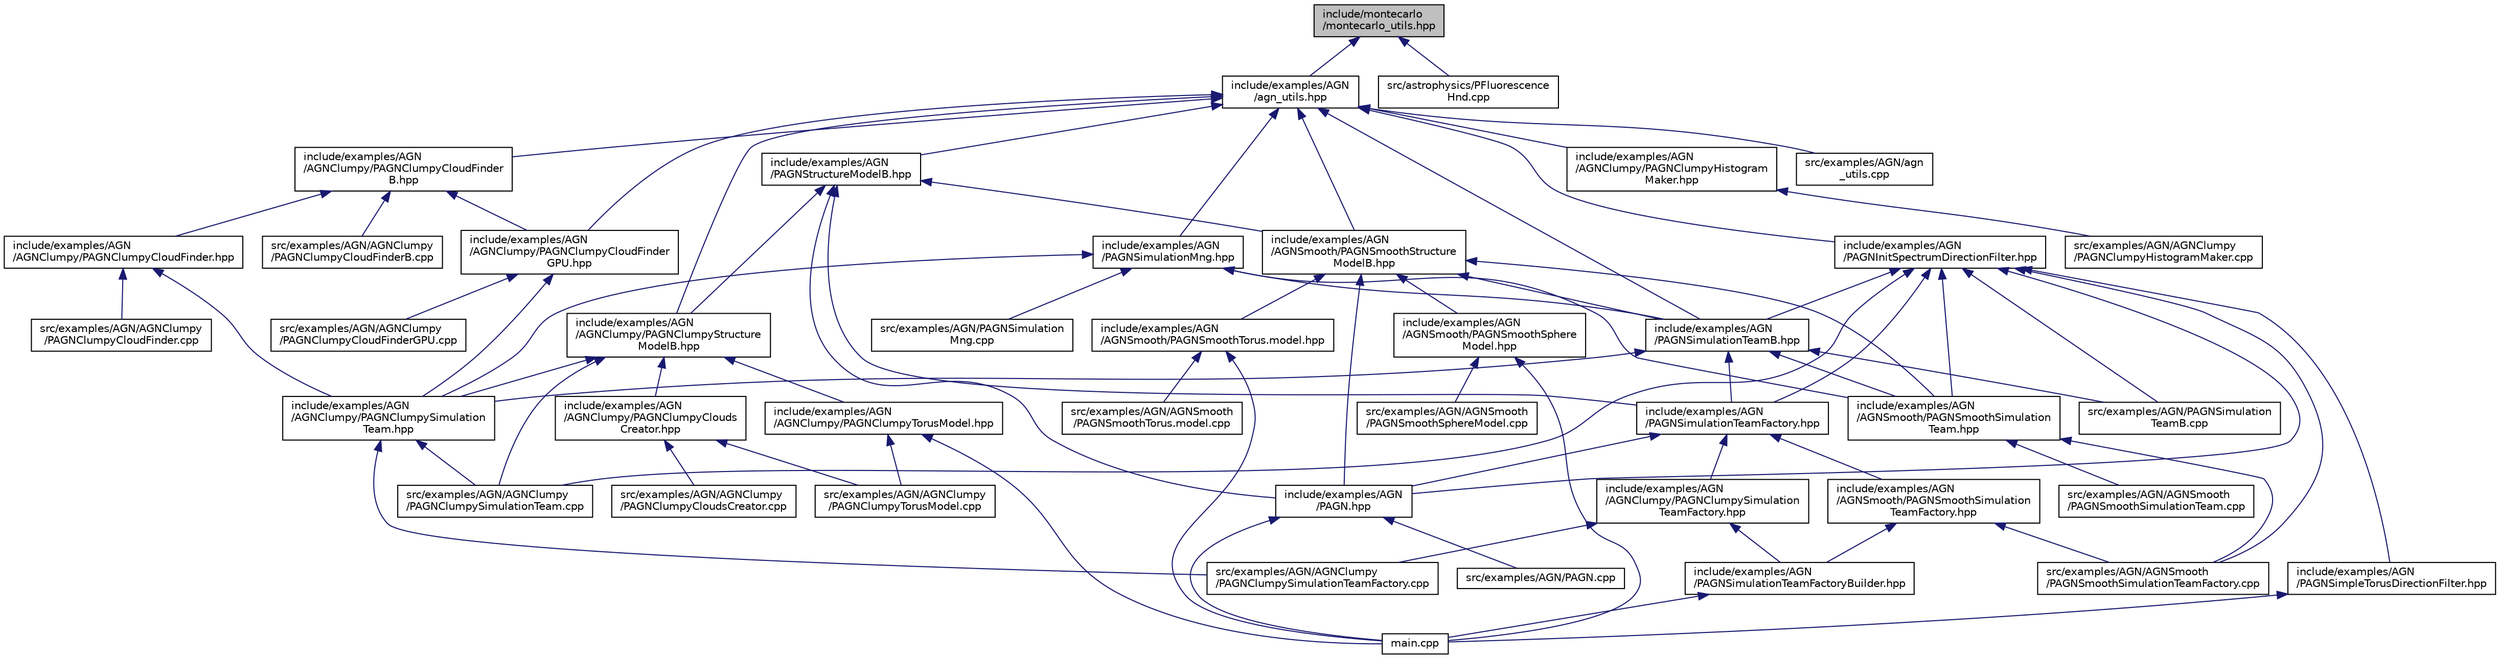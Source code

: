 digraph "include/montecarlo/montecarlo_utils.hpp"
{
 // LATEX_PDF_SIZE
  edge [fontname="Helvetica",fontsize="10",labelfontname="Helvetica",labelfontsize="10"];
  node [fontname="Helvetica",fontsize="10",shape=record];
  Node1 [label="include/montecarlo\l/montecarlo_utils.hpp",height=0.2,width=0.4,color="black", fillcolor="grey75", style="filled", fontcolor="black",tooltip=" "];
  Node1 -> Node2 [dir="back",color="midnightblue",fontsize="10",style="solid",fontname="Helvetica"];
  Node2 [label="include/examples/AGN\l/agn_utils.hpp",height=0.2,width=0.4,color="black", fillcolor="white", style="filled",URL="$agn__utils_8hpp.html",tooltip="This file contains all the utilities needed by the agn x-ray spectrum models, provided in this applic..."];
  Node2 -> Node3 [dir="back",color="midnightblue",fontsize="10",style="solid",fontname="Helvetica"];
  Node3 [label="include/examples/AGN\l/AGNClumpy/PAGNClumpyCloudFinder\lB.hpp",height=0.2,width=0.4,color="black", fillcolor="white", style="filled",URL="$_p_a_g_n_clumpy_cloud_finder_b_8hpp.html",tooltip=" "];
  Node3 -> Node4 [dir="back",color="midnightblue",fontsize="10",style="solid",fontname="Helvetica"];
  Node4 [label="include/examples/AGN\l/AGNClumpy/PAGNClumpyCloudFinder.hpp",height=0.2,width=0.4,color="black", fillcolor="white", style="filled",URL="$_p_a_g_n_clumpy_cloud_finder_8hpp.html",tooltip=" "];
  Node4 -> Node5 [dir="back",color="midnightblue",fontsize="10",style="solid",fontname="Helvetica"];
  Node5 [label="include/examples/AGN\l/AGNClumpy/PAGNClumpySimulation\lTeam.hpp",height=0.2,width=0.4,color="black", fillcolor="white", style="filled",URL="$_p_a_g_n_clumpy_simulation_team_8hpp.html",tooltip=" "];
  Node5 -> Node6 [dir="back",color="midnightblue",fontsize="10",style="solid",fontname="Helvetica"];
  Node6 [label="src/examples/AGN/AGNClumpy\l/PAGNClumpySimulationTeam.cpp",height=0.2,width=0.4,color="black", fillcolor="white", style="filled",URL="$_p_a_g_n_clumpy_simulation_team_8cpp.html",tooltip=" "];
  Node5 -> Node7 [dir="back",color="midnightblue",fontsize="10",style="solid",fontname="Helvetica"];
  Node7 [label="src/examples/AGN/AGNClumpy\l/PAGNClumpySimulationTeamFactory.cpp",height=0.2,width=0.4,color="black", fillcolor="white", style="filled",URL="$_p_a_g_n_clumpy_simulation_team_factory_8cpp.html",tooltip=" "];
  Node4 -> Node8 [dir="back",color="midnightblue",fontsize="10",style="solid",fontname="Helvetica"];
  Node8 [label="src/examples/AGN/AGNClumpy\l/PAGNClumpyCloudFinder.cpp",height=0.2,width=0.4,color="black", fillcolor="white", style="filled",URL="$_p_a_g_n_clumpy_cloud_finder_8cpp.html",tooltip=" "];
  Node3 -> Node9 [dir="back",color="midnightblue",fontsize="10",style="solid",fontname="Helvetica"];
  Node9 [label="include/examples/AGN\l/AGNClumpy/PAGNClumpyCloudFinder\lGPU.hpp",height=0.2,width=0.4,color="black", fillcolor="white", style="filled",URL="$_p_a_g_n_clumpy_cloud_finder_g_p_u_8hpp.html",tooltip=" "];
  Node9 -> Node5 [dir="back",color="midnightblue",fontsize="10",style="solid",fontname="Helvetica"];
  Node9 -> Node10 [dir="back",color="midnightblue",fontsize="10",style="solid",fontname="Helvetica"];
  Node10 [label="src/examples/AGN/AGNClumpy\l/PAGNClumpyCloudFinderGPU.cpp",height=0.2,width=0.4,color="black", fillcolor="white", style="filled",URL="$_p_a_g_n_clumpy_cloud_finder_g_p_u_8cpp.html",tooltip=" "];
  Node3 -> Node11 [dir="back",color="midnightblue",fontsize="10",style="solid",fontname="Helvetica"];
  Node11 [label="src/examples/AGN/AGNClumpy\l/PAGNClumpyCloudFinderB.cpp",height=0.2,width=0.4,color="black", fillcolor="white", style="filled",URL="$_p_a_g_n_clumpy_cloud_finder_b_8cpp.html",tooltip=" "];
  Node2 -> Node9 [dir="back",color="midnightblue",fontsize="10",style="solid",fontname="Helvetica"];
  Node2 -> Node12 [dir="back",color="midnightblue",fontsize="10",style="solid",fontname="Helvetica"];
  Node12 [label="include/examples/AGN\l/AGNClumpy/PAGNClumpyStructure\lModelB.hpp",height=0.2,width=0.4,color="black", fillcolor="white", style="filled",URL="$_p_a_g_n_clumpy_structure_model_b_8hpp.html",tooltip=" "];
  Node12 -> Node13 [dir="back",color="midnightblue",fontsize="10",style="solid",fontname="Helvetica"];
  Node13 [label="include/examples/AGN\l/AGNClumpy/PAGNClumpyClouds\lCreator.hpp",height=0.2,width=0.4,color="black", fillcolor="white", style="filled",URL="$_p_a_g_n_clumpy_clouds_creator_8hpp.html",tooltip=" "];
  Node13 -> Node14 [dir="back",color="midnightblue",fontsize="10",style="solid",fontname="Helvetica"];
  Node14 [label="src/examples/AGN/AGNClumpy\l/PAGNClumpyCloudsCreator.cpp",height=0.2,width=0.4,color="black", fillcolor="white", style="filled",URL="$_p_a_g_n_clumpy_clouds_creator_8cpp.html",tooltip=" "];
  Node13 -> Node15 [dir="back",color="midnightblue",fontsize="10",style="solid",fontname="Helvetica"];
  Node15 [label="src/examples/AGN/AGNClumpy\l/PAGNClumpyTorusModel.cpp",height=0.2,width=0.4,color="black", fillcolor="white", style="filled",URL="$_p_a_g_n_clumpy_torus_model_8cpp.html",tooltip=" "];
  Node12 -> Node5 [dir="back",color="midnightblue",fontsize="10",style="solid",fontname="Helvetica"];
  Node12 -> Node16 [dir="back",color="midnightblue",fontsize="10",style="solid",fontname="Helvetica"];
  Node16 [label="include/examples/AGN\l/AGNClumpy/PAGNClumpyTorusModel.hpp",height=0.2,width=0.4,color="black", fillcolor="white", style="filled",URL="$_p_a_g_n_clumpy_torus_model_8hpp.html",tooltip=" "];
  Node16 -> Node17 [dir="back",color="midnightblue",fontsize="10",style="solid",fontname="Helvetica"];
  Node17 [label="main.cpp",height=0.2,width=0.4,color="black", fillcolor="white", style="filled",URL="$main_8cpp.html",tooltip="This example shows how to use the fluorescence simulator object."];
  Node16 -> Node15 [dir="back",color="midnightblue",fontsize="10",style="solid",fontname="Helvetica"];
  Node12 -> Node6 [dir="back",color="midnightblue",fontsize="10",style="solid",fontname="Helvetica"];
  Node2 -> Node18 [dir="back",color="midnightblue",fontsize="10",style="solid",fontname="Helvetica"];
  Node18 [label="include/examples/AGN\l/AGNClumpy/PAGNClumpyHistogram\lMaker.hpp",height=0.2,width=0.4,color="black", fillcolor="white", style="filled",URL="$_p_a_g_n_clumpy_histogram_maker_8hpp.html",tooltip=" "];
  Node18 -> Node19 [dir="back",color="midnightblue",fontsize="10",style="solid",fontname="Helvetica"];
  Node19 [label="src/examples/AGN/AGNClumpy\l/PAGNClumpyHistogramMaker.cpp",height=0.2,width=0.4,color="black", fillcolor="white", style="filled",URL="$_p_a_g_n_clumpy_histogram_maker_8cpp.html",tooltip=" "];
  Node2 -> Node20 [dir="back",color="midnightblue",fontsize="10",style="solid",fontname="Helvetica"];
  Node20 [label="include/examples/AGN\l/AGNSmooth/PAGNSmoothStructure\lModelB.hpp",height=0.2,width=0.4,color="black", fillcolor="white", style="filled",URL="$_p_a_g_n_smooth_structure_model_b_8hpp.html",tooltip="This file contains the declaration of the PSimpleAGNStrucure model abstract base class."];
  Node20 -> Node21 [dir="back",color="midnightblue",fontsize="10",style="solid",fontname="Helvetica"];
  Node21 [label="include/examples/AGN\l/AGNSmooth/PAGNSmoothSimulation\lTeam.hpp",height=0.2,width=0.4,color="black", fillcolor="white", style="filled",URL="$_p_a_g_n_smooth_simulation_team_8hpp.html",tooltip=" "];
  Node21 -> Node22 [dir="back",color="midnightblue",fontsize="10",style="solid",fontname="Helvetica"];
  Node22 [label="src/examples/AGN/AGNSmooth\l/PAGNSmoothSimulationTeam.cpp",height=0.2,width=0.4,color="black", fillcolor="white", style="filled",URL="$_p_a_g_n_smooth_simulation_team_8cpp.html",tooltip=" "];
  Node21 -> Node23 [dir="back",color="midnightblue",fontsize="10",style="solid",fontname="Helvetica"];
  Node23 [label="src/examples/AGN/AGNSmooth\l/PAGNSmoothSimulationTeamFactory.cpp",height=0.2,width=0.4,color="black", fillcolor="white", style="filled",URL="$_p_a_g_n_smooth_simulation_team_factory_8cpp.html",tooltip=" "];
  Node20 -> Node24 [dir="back",color="midnightblue",fontsize="10",style="solid",fontname="Helvetica"];
  Node24 [label="include/examples/AGN\l/AGNSmooth/PAGNSmoothSphere\lModel.hpp",height=0.2,width=0.4,color="black", fillcolor="white", style="filled",URL="$_p_a_g_n_smooth_sphere_model_8hpp.html",tooltip=" "];
  Node24 -> Node17 [dir="back",color="midnightblue",fontsize="10",style="solid",fontname="Helvetica"];
  Node24 -> Node25 [dir="back",color="midnightblue",fontsize="10",style="solid",fontname="Helvetica"];
  Node25 [label="src/examples/AGN/AGNSmooth\l/PAGNSmoothSphereModel.cpp",height=0.2,width=0.4,color="black", fillcolor="white", style="filled",URL="$_p_a_g_n_smooth_sphere_model_8cpp.html",tooltip=" "];
  Node20 -> Node26 [dir="back",color="midnightblue",fontsize="10",style="solid",fontname="Helvetica"];
  Node26 [label="include/examples/AGN\l/AGNSmooth/PAGNSmoothTorus.model.hpp",height=0.2,width=0.4,color="black", fillcolor="white", style="filled",URL="$_p_a_g_n_smooth_torus_8model_8hpp.html",tooltip=" "];
  Node26 -> Node17 [dir="back",color="midnightblue",fontsize="10",style="solid",fontname="Helvetica"];
  Node26 -> Node27 [dir="back",color="midnightblue",fontsize="10",style="solid",fontname="Helvetica"];
  Node27 [label="src/examples/AGN/AGNSmooth\l/PAGNSmoothTorus.model.cpp",height=0.2,width=0.4,color="black", fillcolor="white", style="filled",URL="$_p_a_g_n_smooth_torus_8model_8cpp.html",tooltip=" "];
  Node20 -> Node28 [dir="back",color="midnightblue",fontsize="10",style="solid",fontname="Helvetica"];
  Node28 [label="include/examples/AGN\l/PAGN.hpp",height=0.2,width=0.4,color="black", fillcolor="white", style="filled",URL="$_p_a_g_n_8hpp.html",tooltip=" "];
  Node28 -> Node17 [dir="back",color="midnightblue",fontsize="10",style="solid",fontname="Helvetica"];
  Node28 -> Node29 [dir="back",color="midnightblue",fontsize="10",style="solid",fontname="Helvetica"];
  Node29 [label="src/examples/AGN/PAGN.cpp",height=0.2,width=0.4,color="black", fillcolor="white", style="filled",URL="$_p_a_g_n_8cpp.html",tooltip=" "];
  Node20 -> Node30 [dir="back",color="midnightblue",fontsize="10",style="solid",fontname="Helvetica"];
  Node30 [label="include/examples/AGN\l/PAGNSimulationTeamB.hpp",height=0.2,width=0.4,color="black", fillcolor="white", style="filled",URL="$_p_a_g_n_simulation_team_b_8hpp.html",tooltip=" "];
  Node30 -> Node5 [dir="back",color="midnightblue",fontsize="10",style="solid",fontname="Helvetica"];
  Node30 -> Node21 [dir="back",color="midnightblue",fontsize="10",style="solid",fontname="Helvetica"];
  Node30 -> Node31 [dir="back",color="midnightblue",fontsize="10",style="solid",fontname="Helvetica"];
  Node31 [label="include/examples/AGN\l/PAGNSimulationTeamFactory.hpp",height=0.2,width=0.4,color="black", fillcolor="white", style="filled",URL="$_p_a_g_n_simulation_team_factory_8hpp.html",tooltip=" "];
  Node31 -> Node32 [dir="back",color="midnightblue",fontsize="10",style="solid",fontname="Helvetica"];
  Node32 [label="include/examples/AGN\l/AGNClumpy/PAGNClumpySimulation\lTeamFactory.hpp",height=0.2,width=0.4,color="black", fillcolor="white", style="filled",URL="$_p_a_g_n_clumpy_simulation_team_factory_8hpp.html",tooltip=" "];
  Node32 -> Node33 [dir="back",color="midnightblue",fontsize="10",style="solid",fontname="Helvetica"];
  Node33 [label="include/examples/AGN\l/PAGNSimulationTeamFactoryBuilder.hpp",height=0.2,width=0.4,color="black", fillcolor="white", style="filled",URL="$_p_a_g_n_simulation_team_factory_builder_8hpp.html",tooltip=" "];
  Node33 -> Node17 [dir="back",color="midnightblue",fontsize="10",style="solid",fontname="Helvetica"];
  Node32 -> Node7 [dir="back",color="midnightblue",fontsize="10",style="solid",fontname="Helvetica"];
  Node31 -> Node34 [dir="back",color="midnightblue",fontsize="10",style="solid",fontname="Helvetica"];
  Node34 [label="include/examples/AGN\l/AGNSmooth/PAGNSmoothSimulation\lTeamFactory.hpp",height=0.2,width=0.4,color="black", fillcolor="white", style="filled",URL="$_p_a_g_n_smooth_simulation_team_factory_8hpp.html",tooltip=" "];
  Node34 -> Node33 [dir="back",color="midnightblue",fontsize="10",style="solid",fontname="Helvetica"];
  Node34 -> Node23 [dir="back",color="midnightblue",fontsize="10",style="solid",fontname="Helvetica"];
  Node31 -> Node28 [dir="back",color="midnightblue",fontsize="10",style="solid",fontname="Helvetica"];
  Node30 -> Node35 [dir="back",color="midnightblue",fontsize="10",style="solid",fontname="Helvetica"];
  Node35 [label="src/examples/AGN/PAGNSimulation\lTeamB.cpp",height=0.2,width=0.4,color="black", fillcolor="white", style="filled",URL="$_p_a_g_n_simulation_team_b_8cpp.html",tooltip=" "];
  Node2 -> Node36 [dir="back",color="midnightblue",fontsize="10",style="solid",fontname="Helvetica"];
  Node36 [label="include/examples/AGN\l/PAGNStructureModelB.hpp",height=0.2,width=0.4,color="black", fillcolor="white", style="filled",URL="$_p_a_g_n_structure_model_b_8hpp.html",tooltip=" "];
  Node36 -> Node12 [dir="back",color="midnightblue",fontsize="10",style="solid",fontname="Helvetica"];
  Node36 -> Node20 [dir="back",color="midnightblue",fontsize="10",style="solid",fontname="Helvetica"];
  Node36 -> Node28 [dir="back",color="midnightblue",fontsize="10",style="solid",fontname="Helvetica"];
  Node36 -> Node31 [dir="back",color="midnightblue",fontsize="10",style="solid",fontname="Helvetica"];
  Node2 -> Node30 [dir="back",color="midnightblue",fontsize="10",style="solid",fontname="Helvetica"];
  Node2 -> Node37 [dir="back",color="midnightblue",fontsize="10",style="solid",fontname="Helvetica"];
  Node37 [label="include/examples/AGN\l/PAGNSimulationMng.hpp",height=0.2,width=0.4,color="black", fillcolor="white", style="filled",URL="$_p_a_g_n_simulation_mng_8hpp.html",tooltip=" "];
  Node37 -> Node5 [dir="back",color="midnightblue",fontsize="10",style="solid",fontname="Helvetica"];
  Node37 -> Node21 [dir="back",color="midnightblue",fontsize="10",style="solid",fontname="Helvetica"];
  Node37 -> Node30 [dir="back",color="midnightblue",fontsize="10",style="solid",fontname="Helvetica"];
  Node37 -> Node38 [dir="back",color="midnightblue",fontsize="10",style="solid",fontname="Helvetica"];
  Node38 [label="src/examples/AGN/PAGNSimulation\lMng.cpp",height=0.2,width=0.4,color="black", fillcolor="white", style="filled",URL="$_p_a_g_n_simulation_mng_8cpp.html",tooltip=" "];
  Node2 -> Node39 [dir="back",color="midnightblue",fontsize="10",style="solid",fontname="Helvetica"];
  Node39 [label="include/examples/AGN\l/PAGNInitSpectrumDirectionFilter.hpp",height=0.2,width=0.4,color="black", fillcolor="white", style="filled",URL="$_p_a_g_n_init_spectrum_direction_filter_8hpp.html",tooltip=" "];
  Node39 -> Node21 [dir="back",color="midnightblue",fontsize="10",style="solid",fontname="Helvetica"];
  Node39 -> Node30 [dir="back",color="midnightblue",fontsize="10",style="solid",fontname="Helvetica"];
  Node39 -> Node31 [dir="back",color="midnightblue",fontsize="10",style="solid",fontname="Helvetica"];
  Node39 -> Node28 [dir="back",color="midnightblue",fontsize="10",style="solid",fontname="Helvetica"];
  Node39 -> Node40 [dir="back",color="midnightblue",fontsize="10",style="solid",fontname="Helvetica"];
  Node40 [label="include/examples/AGN\l/PAGNSimpleTorusDirectionFilter.hpp",height=0.2,width=0.4,color="black", fillcolor="white", style="filled",URL="$_p_a_g_n_simple_torus_direction_filter_8hpp.html",tooltip=" "];
  Node40 -> Node17 [dir="back",color="midnightblue",fontsize="10",style="solid",fontname="Helvetica"];
  Node39 -> Node6 [dir="back",color="midnightblue",fontsize="10",style="solid",fontname="Helvetica"];
  Node39 -> Node23 [dir="back",color="midnightblue",fontsize="10",style="solid",fontname="Helvetica"];
  Node39 -> Node35 [dir="back",color="midnightblue",fontsize="10",style="solid",fontname="Helvetica"];
  Node2 -> Node41 [dir="back",color="midnightblue",fontsize="10",style="solid",fontname="Helvetica"];
  Node41 [label="src/examples/AGN/agn\l_utils.cpp",height=0.2,width=0.4,color="black", fillcolor="white", style="filled",URL="$agn__utils_8cpp.html",tooltip=" "];
  Node1 -> Node42 [dir="back",color="midnightblue",fontsize="10",style="solid",fontname="Helvetica"];
  Node42 [label="src/astrophysics/PFluorescence\lHnd.cpp",height=0.2,width=0.4,color="black", fillcolor="white", style="filled",URL="$_p_fluorescence_hnd_8cpp.html",tooltip=" "];
}
